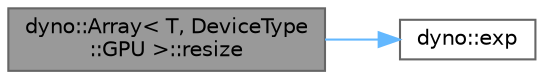 digraph "dyno::Array&lt; T, DeviceType::GPU &gt;::resize"
{
 // LATEX_PDF_SIZE
  bgcolor="transparent";
  edge [fontname=Helvetica,fontsize=10,labelfontname=Helvetica,labelfontsize=10];
  node [fontname=Helvetica,fontsize=10,shape=box,height=0.2,width=0.4];
  rankdir="LR";
  Node1 [id="Node000001",label="dyno::Array\< T, DeviceType\l::GPU \>::resize",height=0.2,width=0.4,color="gray40", fillcolor="grey60", style="filled", fontcolor="black",tooltip=" "];
  Node1 -> Node2 [id="edge1_Node000001_Node000002",color="steelblue1",style="solid",tooltip=" "];
  Node2 [id="Node000002",label="dyno::exp",height=0.2,width=0.4,color="grey40", fillcolor="white", style="filled",URL="$namespacedyno.html#abe192b493e5b4f187a5e9b22d0e0dbb8",tooltip=" "];
}
